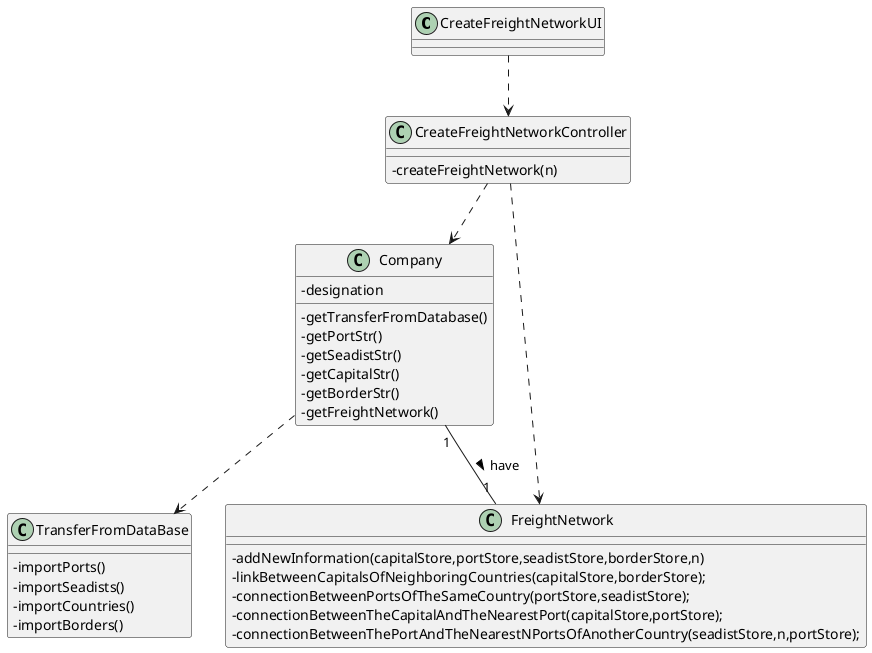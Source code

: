 @startuml
'https://plantuml.com/class-diagram

skinparam classAttributeIconSize 0



class CreateFreightNetworkUI {}

class CreateFreightNetworkController {
-createFreightNetwork(n)
}

class Company {
-designation
-getTransferFromDatabase()
-getPortStr()
-getSeadistStr()
-getCapitalStr()
-getBorderStr()
-getFreightNetwork()
}

class TransferFromDataBase {
-importPorts()
-importSeadists()
-importCountries()
-importBorders()
}

class FreightNetwork {
-addNewInformation(capitalStore,portStore,seadistStore,borderStore,n)
-linkBetweenCapitalsOfNeighboringCountries(capitalStore,borderStore);
-connectionBetweenPortsOfTheSameCountry(portStore,seadistStore);
-connectionBetweenTheCapitalAndTheNearestPort(capitalStore,portStore);
-connectionBetweenThePortAndTheNearestNPortsOfAnotherCountry(seadistStore,n,portStore);
}



CreateFreightNetworkUI ..> CreateFreightNetworkController

CreateFreightNetworkController ..> Company
CreateFreightNetworkController ..> FreightNetwork

Company "1"--"1" FreightNetwork: have >
Company ..> TransferFromDataBase
@enduml